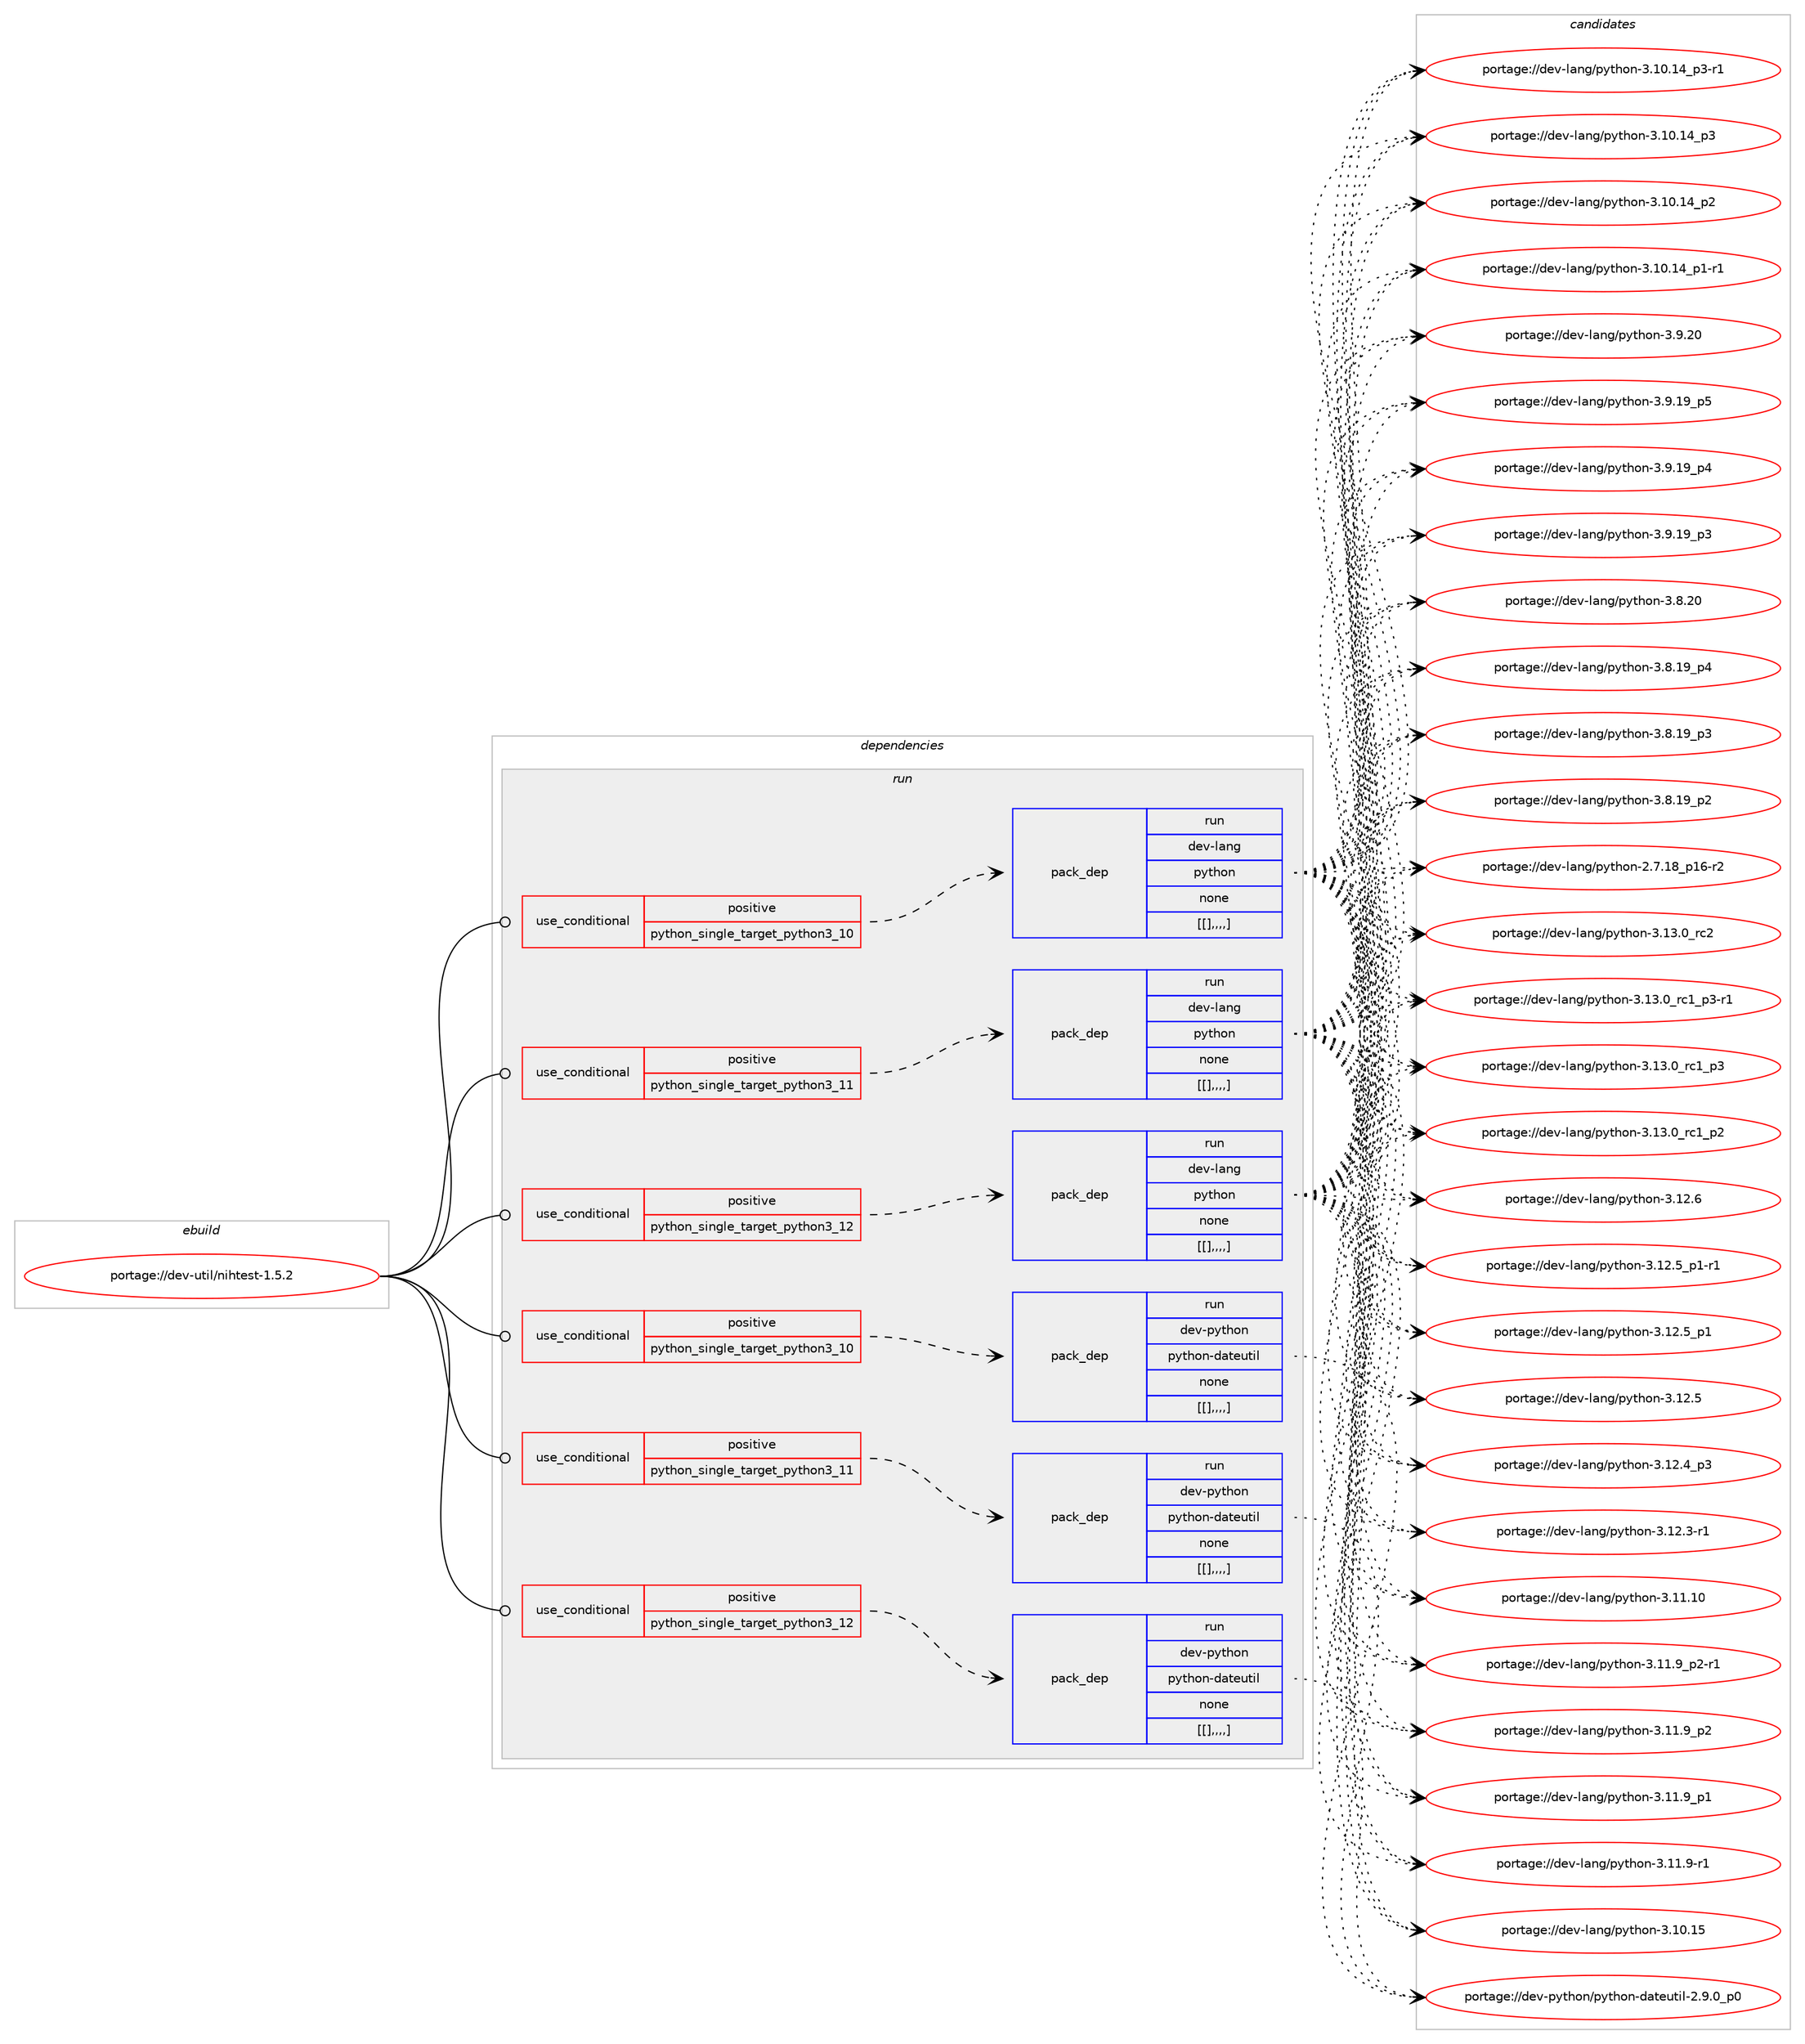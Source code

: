 digraph prolog {

# *************
# Graph options
# *************

newrank=true;
concentrate=true;
compound=true;
graph [rankdir=LR,fontname=Helvetica,fontsize=10,ranksep=1.5];#, ranksep=2.5, nodesep=0.2];
edge  [arrowhead=vee];
node  [fontname=Helvetica,fontsize=10];

# **********
# The ebuild
# **********

subgraph cluster_leftcol {
color=gray;
label=<<i>ebuild</i>>;
id [label="portage://dev-util/nihtest-1.5.2", color=red, width=4, href="../dev-util/nihtest-1.5.2.svg"];
}

# ****************
# The dependencies
# ****************

subgraph cluster_midcol {
color=gray;
label=<<i>dependencies</i>>;
subgraph cluster_compile {
fillcolor="#eeeeee";
style=filled;
label=<<i>compile</i>>;
}
subgraph cluster_compileandrun {
fillcolor="#eeeeee";
style=filled;
label=<<i>compile and run</i>>;
}
subgraph cluster_run {
fillcolor="#eeeeee";
style=filled;
label=<<i>run</i>>;
subgraph cond62802 {
dependency220906 [label=<<TABLE BORDER="0" CELLBORDER="1" CELLSPACING="0" CELLPADDING="4"><TR><TD ROWSPAN="3" CELLPADDING="10">use_conditional</TD></TR><TR><TD>positive</TD></TR><TR><TD>python_single_target_python3_10</TD></TR></TABLE>>, shape=none, color=red];
subgraph pack156675 {
dependency220907 [label=<<TABLE BORDER="0" CELLBORDER="1" CELLSPACING="0" CELLPADDING="4" WIDTH="220"><TR><TD ROWSPAN="6" CELLPADDING="30">pack_dep</TD></TR><TR><TD WIDTH="110">run</TD></TR><TR><TD>dev-lang</TD></TR><TR><TD>python</TD></TR><TR><TD>none</TD></TR><TR><TD>[[],,,,]</TD></TR></TABLE>>, shape=none, color=blue];
}
dependency220906:e -> dependency220907:w [weight=20,style="dashed",arrowhead="vee"];
}
id:e -> dependency220906:w [weight=20,style="solid",arrowhead="odot"];
subgraph cond62803 {
dependency220908 [label=<<TABLE BORDER="0" CELLBORDER="1" CELLSPACING="0" CELLPADDING="4"><TR><TD ROWSPAN="3" CELLPADDING="10">use_conditional</TD></TR><TR><TD>positive</TD></TR><TR><TD>python_single_target_python3_10</TD></TR></TABLE>>, shape=none, color=red];
subgraph pack156676 {
dependency220909 [label=<<TABLE BORDER="0" CELLBORDER="1" CELLSPACING="0" CELLPADDING="4" WIDTH="220"><TR><TD ROWSPAN="6" CELLPADDING="30">pack_dep</TD></TR><TR><TD WIDTH="110">run</TD></TR><TR><TD>dev-python</TD></TR><TR><TD>python-dateutil</TD></TR><TR><TD>none</TD></TR><TR><TD>[[],,,,]</TD></TR></TABLE>>, shape=none, color=blue];
}
dependency220908:e -> dependency220909:w [weight=20,style="dashed",arrowhead="vee"];
}
id:e -> dependency220908:w [weight=20,style="solid",arrowhead="odot"];
subgraph cond62804 {
dependency220910 [label=<<TABLE BORDER="0" CELLBORDER="1" CELLSPACING="0" CELLPADDING="4"><TR><TD ROWSPAN="3" CELLPADDING="10">use_conditional</TD></TR><TR><TD>positive</TD></TR><TR><TD>python_single_target_python3_11</TD></TR></TABLE>>, shape=none, color=red];
subgraph pack156677 {
dependency220911 [label=<<TABLE BORDER="0" CELLBORDER="1" CELLSPACING="0" CELLPADDING="4" WIDTH="220"><TR><TD ROWSPAN="6" CELLPADDING="30">pack_dep</TD></TR><TR><TD WIDTH="110">run</TD></TR><TR><TD>dev-lang</TD></TR><TR><TD>python</TD></TR><TR><TD>none</TD></TR><TR><TD>[[],,,,]</TD></TR></TABLE>>, shape=none, color=blue];
}
dependency220910:e -> dependency220911:w [weight=20,style="dashed",arrowhead="vee"];
}
id:e -> dependency220910:w [weight=20,style="solid",arrowhead="odot"];
subgraph cond62805 {
dependency220912 [label=<<TABLE BORDER="0" CELLBORDER="1" CELLSPACING="0" CELLPADDING="4"><TR><TD ROWSPAN="3" CELLPADDING="10">use_conditional</TD></TR><TR><TD>positive</TD></TR><TR><TD>python_single_target_python3_11</TD></TR></TABLE>>, shape=none, color=red];
subgraph pack156678 {
dependency220913 [label=<<TABLE BORDER="0" CELLBORDER="1" CELLSPACING="0" CELLPADDING="4" WIDTH="220"><TR><TD ROWSPAN="6" CELLPADDING="30">pack_dep</TD></TR><TR><TD WIDTH="110">run</TD></TR><TR><TD>dev-python</TD></TR><TR><TD>python-dateutil</TD></TR><TR><TD>none</TD></TR><TR><TD>[[],,,,]</TD></TR></TABLE>>, shape=none, color=blue];
}
dependency220912:e -> dependency220913:w [weight=20,style="dashed",arrowhead="vee"];
}
id:e -> dependency220912:w [weight=20,style="solid",arrowhead="odot"];
subgraph cond62806 {
dependency220914 [label=<<TABLE BORDER="0" CELLBORDER="1" CELLSPACING="0" CELLPADDING="4"><TR><TD ROWSPAN="3" CELLPADDING="10">use_conditional</TD></TR><TR><TD>positive</TD></TR><TR><TD>python_single_target_python3_12</TD></TR></TABLE>>, shape=none, color=red];
subgraph pack156679 {
dependency220915 [label=<<TABLE BORDER="0" CELLBORDER="1" CELLSPACING="0" CELLPADDING="4" WIDTH="220"><TR><TD ROWSPAN="6" CELLPADDING="30">pack_dep</TD></TR><TR><TD WIDTH="110">run</TD></TR><TR><TD>dev-lang</TD></TR><TR><TD>python</TD></TR><TR><TD>none</TD></TR><TR><TD>[[],,,,]</TD></TR></TABLE>>, shape=none, color=blue];
}
dependency220914:e -> dependency220915:w [weight=20,style="dashed",arrowhead="vee"];
}
id:e -> dependency220914:w [weight=20,style="solid",arrowhead="odot"];
subgraph cond62807 {
dependency220916 [label=<<TABLE BORDER="0" CELLBORDER="1" CELLSPACING="0" CELLPADDING="4"><TR><TD ROWSPAN="3" CELLPADDING="10">use_conditional</TD></TR><TR><TD>positive</TD></TR><TR><TD>python_single_target_python3_12</TD></TR></TABLE>>, shape=none, color=red];
subgraph pack156680 {
dependency220917 [label=<<TABLE BORDER="0" CELLBORDER="1" CELLSPACING="0" CELLPADDING="4" WIDTH="220"><TR><TD ROWSPAN="6" CELLPADDING="30">pack_dep</TD></TR><TR><TD WIDTH="110">run</TD></TR><TR><TD>dev-python</TD></TR><TR><TD>python-dateutil</TD></TR><TR><TD>none</TD></TR><TR><TD>[[],,,,]</TD></TR></TABLE>>, shape=none, color=blue];
}
dependency220916:e -> dependency220917:w [weight=20,style="dashed",arrowhead="vee"];
}
id:e -> dependency220916:w [weight=20,style="solid",arrowhead="odot"];
}
}

# **************
# The candidates
# **************

subgraph cluster_choices {
rank=same;
color=gray;
label=<<i>candidates</i>>;

subgraph choice156675 {
color=black;
nodesep=1;
choice10010111845108971101034711212111610411111045514649514648951149950 [label="portage://dev-lang/python-3.13.0_rc2", color=red, width=4,href="../dev-lang/python-3.13.0_rc2.svg"];
choice1001011184510897110103471121211161041111104551464951464895114994995112514511449 [label="portage://dev-lang/python-3.13.0_rc1_p3-r1", color=red, width=4,href="../dev-lang/python-3.13.0_rc1_p3-r1.svg"];
choice100101118451089711010347112121116104111110455146495146489511499499511251 [label="portage://dev-lang/python-3.13.0_rc1_p3", color=red, width=4,href="../dev-lang/python-3.13.0_rc1_p3.svg"];
choice100101118451089711010347112121116104111110455146495146489511499499511250 [label="portage://dev-lang/python-3.13.0_rc1_p2", color=red, width=4,href="../dev-lang/python-3.13.0_rc1_p2.svg"];
choice10010111845108971101034711212111610411111045514649504654 [label="portage://dev-lang/python-3.12.6", color=red, width=4,href="../dev-lang/python-3.12.6.svg"];
choice1001011184510897110103471121211161041111104551464950465395112494511449 [label="portage://dev-lang/python-3.12.5_p1-r1", color=red, width=4,href="../dev-lang/python-3.12.5_p1-r1.svg"];
choice100101118451089711010347112121116104111110455146495046539511249 [label="portage://dev-lang/python-3.12.5_p1", color=red, width=4,href="../dev-lang/python-3.12.5_p1.svg"];
choice10010111845108971101034711212111610411111045514649504653 [label="portage://dev-lang/python-3.12.5", color=red, width=4,href="../dev-lang/python-3.12.5.svg"];
choice100101118451089711010347112121116104111110455146495046529511251 [label="portage://dev-lang/python-3.12.4_p3", color=red, width=4,href="../dev-lang/python-3.12.4_p3.svg"];
choice100101118451089711010347112121116104111110455146495046514511449 [label="portage://dev-lang/python-3.12.3-r1", color=red, width=4,href="../dev-lang/python-3.12.3-r1.svg"];
choice1001011184510897110103471121211161041111104551464949464948 [label="portage://dev-lang/python-3.11.10", color=red, width=4,href="../dev-lang/python-3.11.10.svg"];
choice1001011184510897110103471121211161041111104551464949465795112504511449 [label="portage://dev-lang/python-3.11.9_p2-r1", color=red, width=4,href="../dev-lang/python-3.11.9_p2-r1.svg"];
choice100101118451089711010347112121116104111110455146494946579511250 [label="portage://dev-lang/python-3.11.9_p2", color=red, width=4,href="../dev-lang/python-3.11.9_p2.svg"];
choice100101118451089711010347112121116104111110455146494946579511249 [label="portage://dev-lang/python-3.11.9_p1", color=red, width=4,href="../dev-lang/python-3.11.9_p1.svg"];
choice100101118451089711010347112121116104111110455146494946574511449 [label="portage://dev-lang/python-3.11.9-r1", color=red, width=4,href="../dev-lang/python-3.11.9-r1.svg"];
choice1001011184510897110103471121211161041111104551464948464953 [label="portage://dev-lang/python-3.10.15", color=red, width=4,href="../dev-lang/python-3.10.15.svg"];
choice100101118451089711010347112121116104111110455146494846495295112514511449 [label="portage://dev-lang/python-3.10.14_p3-r1", color=red, width=4,href="../dev-lang/python-3.10.14_p3-r1.svg"];
choice10010111845108971101034711212111610411111045514649484649529511251 [label="portage://dev-lang/python-3.10.14_p3", color=red, width=4,href="../dev-lang/python-3.10.14_p3.svg"];
choice10010111845108971101034711212111610411111045514649484649529511250 [label="portage://dev-lang/python-3.10.14_p2", color=red, width=4,href="../dev-lang/python-3.10.14_p2.svg"];
choice100101118451089711010347112121116104111110455146494846495295112494511449 [label="portage://dev-lang/python-3.10.14_p1-r1", color=red, width=4,href="../dev-lang/python-3.10.14_p1-r1.svg"];
choice10010111845108971101034711212111610411111045514657465048 [label="portage://dev-lang/python-3.9.20", color=red, width=4,href="../dev-lang/python-3.9.20.svg"];
choice100101118451089711010347112121116104111110455146574649579511253 [label="portage://dev-lang/python-3.9.19_p5", color=red, width=4,href="../dev-lang/python-3.9.19_p5.svg"];
choice100101118451089711010347112121116104111110455146574649579511252 [label="portage://dev-lang/python-3.9.19_p4", color=red, width=4,href="../dev-lang/python-3.9.19_p4.svg"];
choice100101118451089711010347112121116104111110455146574649579511251 [label="portage://dev-lang/python-3.9.19_p3", color=red, width=4,href="../dev-lang/python-3.9.19_p3.svg"];
choice10010111845108971101034711212111610411111045514656465048 [label="portage://dev-lang/python-3.8.20", color=red, width=4,href="../dev-lang/python-3.8.20.svg"];
choice100101118451089711010347112121116104111110455146564649579511252 [label="portage://dev-lang/python-3.8.19_p4", color=red, width=4,href="../dev-lang/python-3.8.19_p4.svg"];
choice100101118451089711010347112121116104111110455146564649579511251 [label="portage://dev-lang/python-3.8.19_p3", color=red, width=4,href="../dev-lang/python-3.8.19_p3.svg"];
choice100101118451089711010347112121116104111110455146564649579511250 [label="portage://dev-lang/python-3.8.19_p2", color=red, width=4,href="../dev-lang/python-3.8.19_p2.svg"];
choice100101118451089711010347112121116104111110455046554649569511249544511450 [label="portage://dev-lang/python-2.7.18_p16-r2", color=red, width=4,href="../dev-lang/python-2.7.18_p16-r2.svg"];
dependency220907:e -> choice10010111845108971101034711212111610411111045514649514648951149950:w [style=dotted,weight="100"];
dependency220907:e -> choice1001011184510897110103471121211161041111104551464951464895114994995112514511449:w [style=dotted,weight="100"];
dependency220907:e -> choice100101118451089711010347112121116104111110455146495146489511499499511251:w [style=dotted,weight="100"];
dependency220907:e -> choice100101118451089711010347112121116104111110455146495146489511499499511250:w [style=dotted,weight="100"];
dependency220907:e -> choice10010111845108971101034711212111610411111045514649504654:w [style=dotted,weight="100"];
dependency220907:e -> choice1001011184510897110103471121211161041111104551464950465395112494511449:w [style=dotted,weight="100"];
dependency220907:e -> choice100101118451089711010347112121116104111110455146495046539511249:w [style=dotted,weight="100"];
dependency220907:e -> choice10010111845108971101034711212111610411111045514649504653:w [style=dotted,weight="100"];
dependency220907:e -> choice100101118451089711010347112121116104111110455146495046529511251:w [style=dotted,weight="100"];
dependency220907:e -> choice100101118451089711010347112121116104111110455146495046514511449:w [style=dotted,weight="100"];
dependency220907:e -> choice1001011184510897110103471121211161041111104551464949464948:w [style=dotted,weight="100"];
dependency220907:e -> choice1001011184510897110103471121211161041111104551464949465795112504511449:w [style=dotted,weight="100"];
dependency220907:e -> choice100101118451089711010347112121116104111110455146494946579511250:w [style=dotted,weight="100"];
dependency220907:e -> choice100101118451089711010347112121116104111110455146494946579511249:w [style=dotted,weight="100"];
dependency220907:e -> choice100101118451089711010347112121116104111110455146494946574511449:w [style=dotted,weight="100"];
dependency220907:e -> choice1001011184510897110103471121211161041111104551464948464953:w [style=dotted,weight="100"];
dependency220907:e -> choice100101118451089711010347112121116104111110455146494846495295112514511449:w [style=dotted,weight="100"];
dependency220907:e -> choice10010111845108971101034711212111610411111045514649484649529511251:w [style=dotted,weight="100"];
dependency220907:e -> choice10010111845108971101034711212111610411111045514649484649529511250:w [style=dotted,weight="100"];
dependency220907:e -> choice100101118451089711010347112121116104111110455146494846495295112494511449:w [style=dotted,weight="100"];
dependency220907:e -> choice10010111845108971101034711212111610411111045514657465048:w [style=dotted,weight="100"];
dependency220907:e -> choice100101118451089711010347112121116104111110455146574649579511253:w [style=dotted,weight="100"];
dependency220907:e -> choice100101118451089711010347112121116104111110455146574649579511252:w [style=dotted,weight="100"];
dependency220907:e -> choice100101118451089711010347112121116104111110455146574649579511251:w [style=dotted,weight="100"];
dependency220907:e -> choice10010111845108971101034711212111610411111045514656465048:w [style=dotted,weight="100"];
dependency220907:e -> choice100101118451089711010347112121116104111110455146564649579511252:w [style=dotted,weight="100"];
dependency220907:e -> choice100101118451089711010347112121116104111110455146564649579511251:w [style=dotted,weight="100"];
dependency220907:e -> choice100101118451089711010347112121116104111110455146564649579511250:w [style=dotted,weight="100"];
dependency220907:e -> choice100101118451089711010347112121116104111110455046554649569511249544511450:w [style=dotted,weight="100"];
}
subgraph choice156676 {
color=black;
nodesep=1;
choice100101118451121211161041111104711212111610411111045100971161011171161051084550465746489511248 [label="portage://dev-python/python-dateutil-2.9.0_p0", color=red, width=4,href="../dev-python/python-dateutil-2.9.0_p0.svg"];
dependency220909:e -> choice100101118451121211161041111104711212111610411111045100971161011171161051084550465746489511248:w [style=dotted,weight="100"];
}
subgraph choice156677 {
color=black;
nodesep=1;
choice10010111845108971101034711212111610411111045514649514648951149950 [label="portage://dev-lang/python-3.13.0_rc2", color=red, width=4,href="../dev-lang/python-3.13.0_rc2.svg"];
choice1001011184510897110103471121211161041111104551464951464895114994995112514511449 [label="portage://dev-lang/python-3.13.0_rc1_p3-r1", color=red, width=4,href="../dev-lang/python-3.13.0_rc1_p3-r1.svg"];
choice100101118451089711010347112121116104111110455146495146489511499499511251 [label="portage://dev-lang/python-3.13.0_rc1_p3", color=red, width=4,href="../dev-lang/python-3.13.0_rc1_p3.svg"];
choice100101118451089711010347112121116104111110455146495146489511499499511250 [label="portage://dev-lang/python-3.13.0_rc1_p2", color=red, width=4,href="../dev-lang/python-3.13.0_rc1_p2.svg"];
choice10010111845108971101034711212111610411111045514649504654 [label="portage://dev-lang/python-3.12.6", color=red, width=4,href="../dev-lang/python-3.12.6.svg"];
choice1001011184510897110103471121211161041111104551464950465395112494511449 [label="portage://dev-lang/python-3.12.5_p1-r1", color=red, width=4,href="../dev-lang/python-3.12.5_p1-r1.svg"];
choice100101118451089711010347112121116104111110455146495046539511249 [label="portage://dev-lang/python-3.12.5_p1", color=red, width=4,href="../dev-lang/python-3.12.5_p1.svg"];
choice10010111845108971101034711212111610411111045514649504653 [label="portage://dev-lang/python-3.12.5", color=red, width=4,href="../dev-lang/python-3.12.5.svg"];
choice100101118451089711010347112121116104111110455146495046529511251 [label="portage://dev-lang/python-3.12.4_p3", color=red, width=4,href="../dev-lang/python-3.12.4_p3.svg"];
choice100101118451089711010347112121116104111110455146495046514511449 [label="portage://dev-lang/python-3.12.3-r1", color=red, width=4,href="../dev-lang/python-3.12.3-r1.svg"];
choice1001011184510897110103471121211161041111104551464949464948 [label="portage://dev-lang/python-3.11.10", color=red, width=4,href="../dev-lang/python-3.11.10.svg"];
choice1001011184510897110103471121211161041111104551464949465795112504511449 [label="portage://dev-lang/python-3.11.9_p2-r1", color=red, width=4,href="../dev-lang/python-3.11.9_p2-r1.svg"];
choice100101118451089711010347112121116104111110455146494946579511250 [label="portage://dev-lang/python-3.11.9_p2", color=red, width=4,href="../dev-lang/python-3.11.9_p2.svg"];
choice100101118451089711010347112121116104111110455146494946579511249 [label="portage://dev-lang/python-3.11.9_p1", color=red, width=4,href="../dev-lang/python-3.11.9_p1.svg"];
choice100101118451089711010347112121116104111110455146494946574511449 [label="portage://dev-lang/python-3.11.9-r1", color=red, width=4,href="../dev-lang/python-3.11.9-r1.svg"];
choice1001011184510897110103471121211161041111104551464948464953 [label="portage://dev-lang/python-3.10.15", color=red, width=4,href="../dev-lang/python-3.10.15.svg"];
choice100101118451089711010347112121116104111110455146494846495295112514511449 [label="portage://dev-lang/python-3.10.14_p3-r1", color=red, width=4,href="../dev-lang/python-3.10.14_p3-r1.svg"];
choice10010111845108971101034711212111610411111045514649484649529511251 [label="portage://dev-lang/python-3.10.14_p3", color=red, width=4,href="../dev-lang/python-3.10.14_p3.svg"];
choice10010111845108971101034711212111610411111045514649484649529511250 [label="portage://dev-lang/python-3.10.14_p2", color=red, width=4,href="../dev-lang/python-3.10.14_p2.svg"];
choice100101118451089711010347112121116104111110455146494846495295112494511449 [label="portage://dev-lang/python-3.10.14_p1-r1", color=red, width=4,href="../dev-lang/python-3.10.14_p1-r1.svg"];
choice10010111845108971101034711212111610411111045514657465048 [label="portage://dev-lang/python-3.9.20", color=red, width=4,href="../dev-lang/python-3.9.20.svg"];
choice100101118451089711010347112121116104111110455146574649579511253 [label="portage://dev-lang/python-3.9.19_p5", color=red, width=4,href="../dev-lang/python-3.9.19_p5.svg"];
choice100101118451089711010347112121116104111110455146574649579511252 [label="portage://dev-lang/python-3.9.19_p4", color=red, width=4,href="../dev-lang/python-3.9.19_p4.svg"];
choice100101118451089711010347112121116104111110455146574649579511251 [label="portage://dev-lang/python-3.9.19_p3", color=red, width=4,href="../dev-lang/python-3.9.19_p3.svg"];
choice10010111845108971101034711212111610411111045514656465048 [label="portage://dev-lang/python-3.8.20", color=red, width=4,href="../dev-lang/python-3.8.20.svg"];
choice100101118451089711010347112121116104111110455146564649579511252 [label="portage://dev-lang/python-3.8.19_p4", color=red, width=4,href="../dev-lang/python-3.8.19_p4.svg"];
choice100101118451089711010347112121116104111110455146564649579511251 [label="portage://dev-lang/python-3.8.19_p3", color=red, width=4,href="../dev-lang/python-3.8.19_p3.svg"];
choice100101118451089711010347112121116104111110455146564649579511250 [label="portage://dev-lang/python-3.8.19_p2", color=red, width=4,href="../dev-lang/python-3.8.19_p2.svg"];
choice100101118451089711010347112121116104111110455046554649569511249544511450 [label="portage://dev-lang/python-2.7.18_p16-r2", color=red, width=4,href="../dev-lang/python-2.7.18_p16-r2.svg"];
dependency220911:e -> choice10010111845108971101034711212111610411111045514649514648951149950:w [style=dotted,weight="100"];
dependency220911:e -> choice1001011184510897110103471121211161041111104551464951464895114994995112514511449:w [style=dotted,weight="100"];
dependency220911:e -> choice100101118451089711010347112121116104111110455146495146489511499499511251:w [style=dotted,weight="100"];
dependency220911:e -> choice100101118451089711010347112121116104111110455146495146489511499499511250:w [style=dotted,weight="100"];
dependency220911:e -> choice10010111845108971101034711212111610411111045514649504654:w [style=dotted,weight="100"];
dependency220911:e -> choice1001011184510897110103471121211161041111104551464950465395112494511449:w [style=dotted,weight="100"];
dependency220911:e -> choice100101118451089711010347112121116104111110455146495046539511249:w [style=dotted,weight="100"];
dependency220911:e -> choice10010111845108971101034711212111610411111045514649504653:w [style=dotted,weight="100"];
dependency220911:e -> choice100101118451089711010347112121116104111110455146495046529511251:w [style=dotted,weight="100"];
dependency220911:e -> choice100101118451089711010347112121116104111110455146495046514511449:w [style=dotted,weight="100"];
dependency220911:e -> choice1001011184510897110103471121211161041111104551464949464948:w [style=dotted,weight="100"];
dependency220911:e -> choice1001011184510897110103471121211161041111104551464949465795112504511449:w [style=dotted,weight="100"];
dependency220911:e -> choice100101118451089711010347112121116104111110455146494946579511250:w [style=dotted,weight="100"];
dependency220911:e -> choice100101118451089711010347112121116104111110455146494946579511249:w [style=dotted,weight="100"];
dependency220911:e -> choice100101118451089711010347112121116104111110455146494946574511449:w [style=dotted,weight="100"];
dependency220911:e -> choice1001011184510897110103471121211161041111104551464948464953:w [style=dotted,weight="100"];
dependency220911:e -> choice100101118451089711010347112121116104111110455146494846495295112514511449:w [style=dotted,weight="100"];
dependency220911:e -> choice10010111845108971101034711212111610411111045514649484649529511251:w [style=dotted,weight="100"];
dependency220911:e -> choice10010111845108971101034711212111610411111045514649484649529511250:w [style=dotted,weight="100"];
dependency220911:e -> choice100101118451089711010347112121116104111110455146494846495295112494511449:w [style=dotted,weight="100"];
dependency220911:e -> choice10010111845108971101034711212111610411111045514657465048:w [style=dotted,weight="100"];
dependency220911:e -> choice100101118451089711010347112121116104111110455146574649579511253:w [style=dotted,weight="100"];
dependency220911:e -> choice100101118451089711010347112121116104111110455146574649579511252:w [style=dotted,weight="100"];
dependency220911:e -> choice100101118451089711010347112121116104111110455146574649579511251:w [style=dotted,weight="100"];
dependency220911:e -> choice10010111845108971101034711212111610411111045514656465048:w [style=dotted,weight="100"];
dependency220911:e -> choice100101118451089711010347112121116104111110455146564649579511252:w [style=dotted,weight="100"];
dependency220911:e -> choice100101118451089711010347112121116104111110455146564649579511251:w [style=dotted,weight="100"];
dependency220911:e -> choice100101118451089711010347112121116104111110455146564649579511250:w [style=dotted,weight="100"];
dependency220911:e -> choice100101118451089711010347112121116104111110455046554649569511249544511450:w [style=dotted,weight="100"];
}
subgraph choice156678 {
color=black;
nodesep=1;
choice100101118451121211161041111104711212111610411111045100971161011171161051084550465746489511248 [label="portage://dev-python/python-dateutil-2.9.0_p0", color=red, width=4,href="../dev-python/python-dateutil-2.9.0_p0.svg"];
dependency220913:e -> choice100101118451121211161041111104711212111610411111045100971161011171161051084550465746489511248:w [style=dotted,weight="100"];
}
subgraph choice156679 {
color=black;
nodesep=1;
choice10010111845108971101034711212111610411111045514649514648951149950 [label="portage://dev-lang/python-3.13.0_rc2", color=red, width=4,href="../dev-lang/python-3.13.0_rc2.svg"];
choice1001011184510897110103471121211161041111104551464951464895114994995112514511449 [label="portage://dev-lang/python-3.13.0_rc1_p3-r1", color=red, width=4,href="../dev-lang/python-3.13.0_rc1_p3-r1.svg"];
choice100101118451089711010347112121116104111110455146495146489511499499511251 [label="portage://dev-lang/python-3.13.0_rc1_p3", color=red, width=4,href="../dev-lang/python-3.13.0_rc1_p3.svg"];
choice100101118451089711010347112121116104111110455146495146489511499499511250 [label="portage://dev-lang/python-3.13.0_rc1_p2", color=red, width=4,href="../dev-lang/python-3.13.0_rc1_p2.svg"];
choice10010111845108971101034711212111610411111045514649504654 [label="portage://dev-lang/python-3.12.6", color=red, width=4,href="../dev-lang/python-3.12.6.svg"];
choice1001011184510897110103471121211161041111104551464950465395112494511449 [label="portage://dev-lang/python-3.12.5_p1-r1", color=red, width=4,href="../dev-lang/python-3.12.5_p1-r1.svg"];
choice100101118451089711010347112121116104111110455146495046539511249 [label="portage://dev-lang/python-3.12.5_p1", color=red, width=4,href="../dev-lang/python-3.12.5_p1.svg"];
choice10010111845108971101034711212111610411111045514649504653 [label="portage://dev-lang/python-3.12.5", color=red, width=4,href="../dev-lang/python-3.12.5.svg"];
choice100101118451089711010347112121116104111110455146495046529511251 [label="portage://dev-lang/python-3.12.4_p3", color=red, width=4,href="../dev-lang/python-3.12.4_p3.svg"];
choice100101118451089711010347112121116104111110455146495046514511449 [label="portage://dev-lang/python-3.12.3-r1", color=red, width=4,href="../dev-lang/python-3.12.3-r1.svg"];
choice1001011184510897110103471121211161041111104551464949464948 [label="portage://dev-lang/python-3.11.10", color=red, width=4,href="../dev-lang/python-3.11.10.svg"];
choice1001011184510897110103471121211161041111104551464949465795112504511449 [label="portage://dev-lang/python-3.11.9_p2-r1", color=red, width=4,href="../dev-lang/python-3.11.9_p2-r1.svg"];
choice100101118451089711010347112121116104111110455146494946579511250 [label="portage://dev-lang/python-3.11.9_p2", color=red, width=4,href="../dev-lang/python-3.11.9_p2.svg"];
choice100101118451089711010347112121116104111110455146494946579511249 [label="portage://dev-lang/python-3.11.9_p1", color=red, width=4,href="../dev-lang/python-3.11.9_p1.svg"];
choice100101118451089711010347112121116104111110455146494946574511449 [label="portage://dev-lang/python-3.11.9-r1", color=red, width=4,href="../dev-lang/python-3.11.9-r1.svg"];
choice1001011184510897110103471121211161041111104551464948464953 [label="portage://dev-lang/python-3.10.15", color=red, width=4,href="../dev-lang/python-3.10.15.svg"];
choice100101118451089711010347112121116104111110455146494846495295112514511449 [label="portage://dev-lang/python-3.10.14_p3-r1", color=red, width=4,href="../dev-lang/python-3.10.14_p3-r1.svg"];
choice10010111845108971101034711212111610411111045514649484649529511251 [label="portage://dev-lang/python-3.10.14_p3", color=red, width=4,href="../dev-lang/python-3.10.14_p3.svg"];
choice10010111845108971101034711212111610411111045514649484649529511250 [label="portage://dev-lang/python-3.10.14_p2", color=red, width=4,href="../dev-lang/python-3.10.14_p2.svg"];
choice100101118451089711010347112121116104111110455146494846495295112494511449 [label="portage://dev-lang/python-3.10.14_p1-r1", color=red, width=4,href="../dev-lang/python-3.10.14_p1-r1.svg"];
choice10010111845108971101034711212111610411111045514657465048 [label="portage://dev-lang/python-3.9.20", color=red, width=4,href="../dev-lang/python-3.9.20.svg"];
choice100101118451089711010347112121116104111110455146574649579511253 [label="portage://dev-lang/python-3.9.19_p5", color=red, width=4,href="../dev-lang/python-3.9.19_p5.svg"];
choice100101118451089711010347112121116104111110455146574649579511252 [label="portage://dev-lang/python-3.9.19_p4", color=red, width=4,href="../dev-lang/python-3.9.19_p4.svg"];
choice100101118451089711010347112121116104111110455146574649579511251 [label="portage://dev-lang/python-3.9.19_p3", color=red, width=4,href="../dev-lang/python-3.9.19_p3.svg"];
choice10010111845108971101034711212111610411111045514656465048 [label="portage://dev-lang/python-3.8.20", color=red, width=4,href="../dev-lang/python-3.8.20.svg"];
choice100101118451089711010347112121116104111110455146564649579511252 [label="portage://dev-lang/python-3.8.19_p4", color=red, width=4,href="../dev-lang/python-3.8.19_p4.svg"];
choice100101118451089711010347112121116104111110455146564649579511251 [label="portage://dev-lang/python-3.8.19_p3", color=red, width=4,href="../dev-lang/python-3.8.19_p3.svg"];
choice100101118451089711010347112121116104111110455146564649579511250 [label="portage://dev-lang/python-3.8.19_p2", color=red, width=4,href="../dev-lang/python-3.8.19_p2.svg"];
choice100101118451089711010347112121116104111110455046554649569511249544511450 [label="portage://dev-lang/python-2.7.18_p16-r2", color=red, width=4,href="../dev-lang/python-2.7.18_p16-r2.svg"];
dependency220915:e -> choice10010111845108971101034711212111610411111045514649514648951149950:w [style=dotted,weight="100"];
dependency220915:e -> choice1001011184510897110103471121211161041111104551464951464895114994995112514511449:w [style=dotted,weight="100"];
dependency220915:e -> choice100101118451089711010347112121116104111110455146495146489511499499511251:w [style=dotted,weight="100"];
dependency220915:e -> choice100101118451089711010347112121116104111110455146495146489511499499511250:w [style=dotted,weight="100"];
dependency220915:e -> choice10010111845108971101034711212111610411111045514649504654:w [style=dotted,weight="100"];
dependency220915:e -> choice1001011184510897110103471121211161041111104551464950465395112494511449:w [style=dotted,weight="100"];
dependency220915:e -> choice100101118451089711010347112121116104111110455146495046539511249:w [style=dotted,weight="100"];
dependency220915:e -> choice10010111845108971101034711212111610411111045514649504653:w [style=dotted,weight="100"];
dependency220915:e -> choice100101118451089711010347112121116104111110455146495046529511251:w [style=dotted,weight="100"];
dependency220915:e -> choice100101118451089711010347112121116104111110455146495046514511449:w [style=dotted,weight="100"];
dependency220915:e -> choice1001011184510897110103471121211161041111104551464949464948:w [style=dotted,weight="100"];
dependency220915:e -> choice1001011184510897110103471121211161041111104551464949465795112504511449:w [style=dotted,weight="100"];
dependency220915:e -> choice100101118451089711010347112121116104111110455146494946579511250:w [style=dotted,weight="100"];
dependency220915:e -> choice100101118451089711010347112121116104111110455146494946579511249:w [style=dotted,weight="100"];
dependency220915:e -> choice100101118451089711010347112121116104111110455146494946574511449:w [style=dotted,weight="100"];
dependency220915:e -> choice1001011184510897110103471121211161041111104551464948464953:w [style=dotted,weight="100"];
dependency220915:e -> choice100101118451089711010347112121116104111110455146494846495295112514511449:w [style=dotted,weight="100"];
dependency220915:e -> choice10010111845108971101034711212111610411111045514649484649529511251:w [style=dotted,weight="100"];
dependency220915:e -> choice10010111845108971101034711212111610411111045514649484649529511250:w [style=dotted,weight="100"];
dependency220915:e -> choice100101118451089711010347112121116104111110455146494846495295112494511449:w [style=dotted,weight="100"];
dependency220915:e -> choice10010111845108971101034711212111610411111045514657465048:w [style=dotted,weight="100"];
dependency220915:e -> choice100101118451089711010347112121116104111110455146574649579511253:w [style=dotted,weight="100"];
dependency220915:e -> choice100101118451089711010347112121116104111110455146574649579511252:w [style=dotted,weight="100"];
dependency220915:e -> choice100101118451089711010347112121116104111110455146574649579511251:w [style=dotted,weight="100"];
dependency220915:e -> choice10010111845108971101034711212111610411111045514656465048:w [style=dotted,weight="100"];
dependency220915:e -> choice100101118451089711010347112121116104111110455146564649579511252:w [style=dotted,weight="100"];
dependency220915:e -> choice100101118451089711010347112121116104111110455146564649579511251:w [style=dotted,weight="100"];
dependency220915:e -> choice100101118451089711010347112121116104111110455146564649579511250:w [style=dotted,weight="100"];
dependency220915:e -> choice100101118451089711010347112121116104111110455046554649569511249544511450:w [style=dotted,weight="100"];
}
subgraph choice156680 {
color=black;
nodesep=1;
choice100101118451121211161041111104711212111610411111045100971161011171161051084550465746489511248 [label="portage://dev-python/python-dateutil-2.9.0_p0", color=red, width=4,href="../dev-python/python-dateutil-2.9.0_p0.svg"];
dependency220917:e -> choice100101118451121211161041111104711212111610411111045100971161011171161051084550465746489511248:w [style=dotted,weight="100"];
}
}

}
